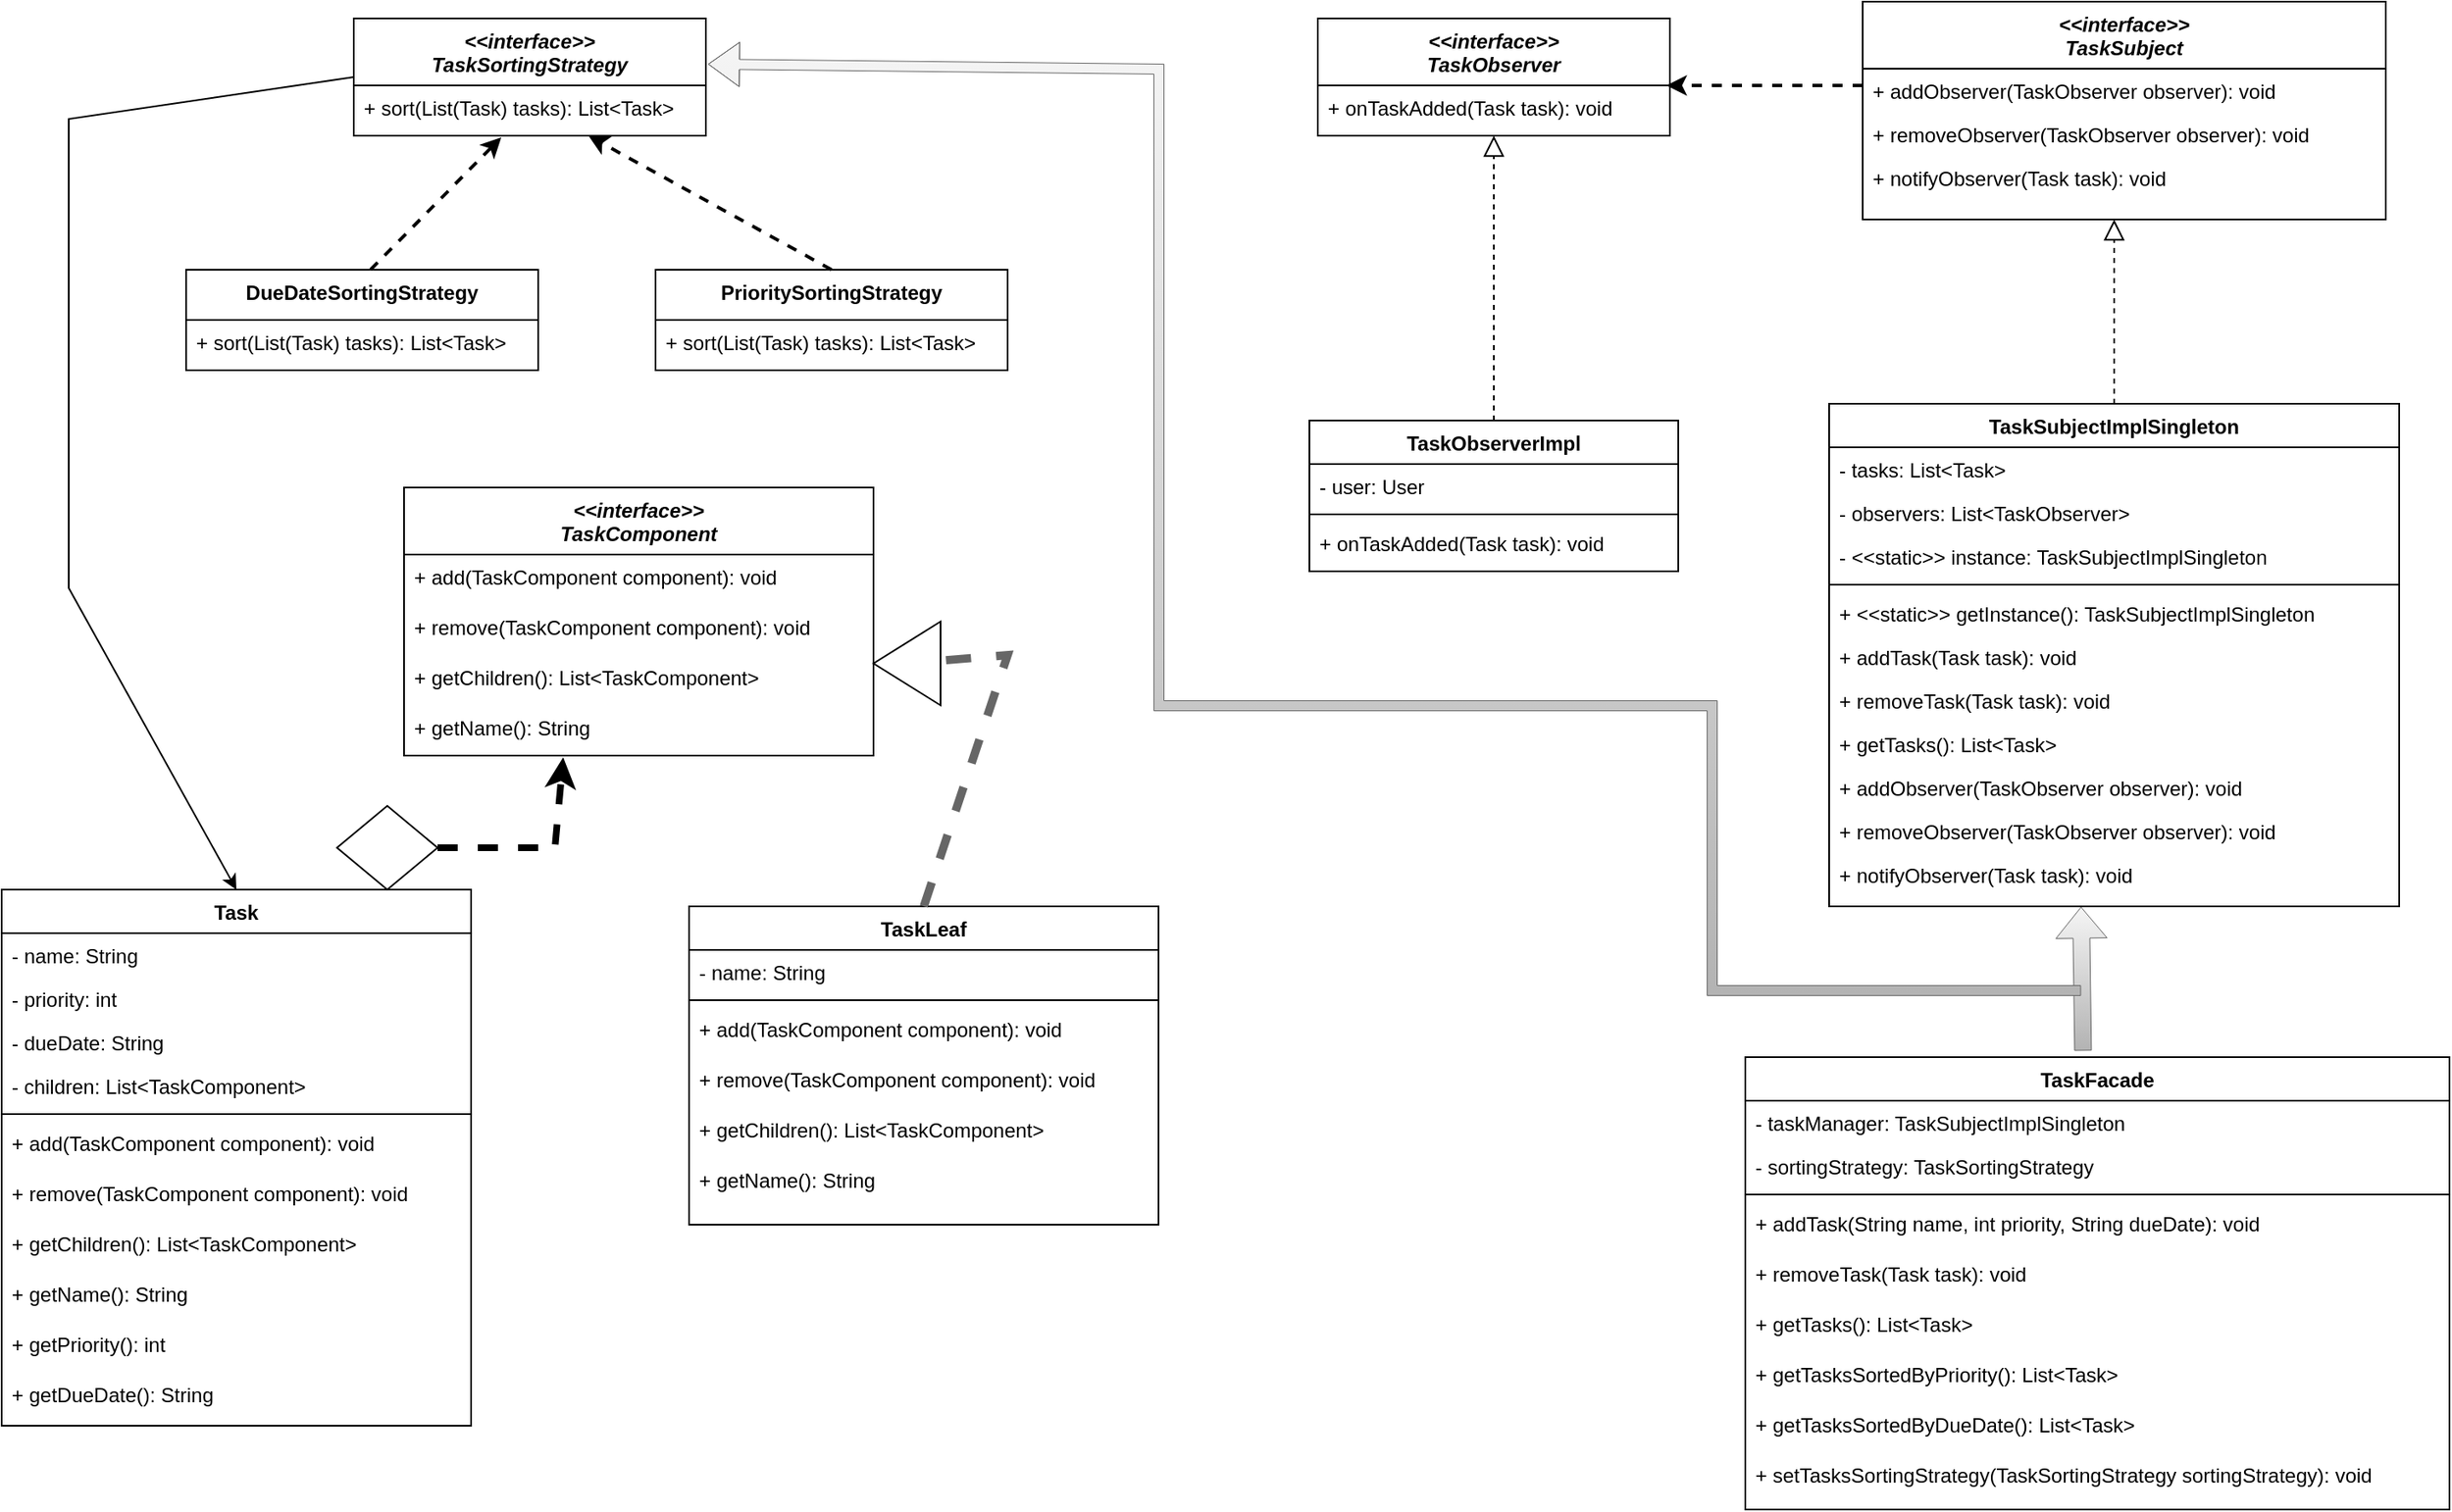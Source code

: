 <mxfile version="21.2.9" type="github">
  <diagram id="C5RBs43oDa-KdzZeNtuy" name="Page-1">
    <mxGraphModel dx="2427" dy="840" grid="1" gridSize="10" guides="1" tooltips="1" connect="1" arrows="1" fold="1" page="1" pageScale="1" pageWidth="827" pageHeight="1169" math="0" shadow="0">
      <root>
        <mxCell id="WIyWlLk6GJQsqaUBKTNV-0" />
        <mxCell id="WIyWlLk6GJQsqaUBKTNV-1" parent="WIyWlLk6GJQsqaUBKTNV-0" />
        <mxCell id="zkfFHV4jXpPFQw0GAbJ--0" value="&lt;&lt;interface&gt;&gt;&#xa;TaskObserver&#xa;" style="swimlane;fontStyle=3;align=center;verticalAlign=top;childLayout=stackLayout;horizontal=1;startSize=40;horizontalStack=0;resizeParent=1;resizeLast=0;collapsible=1;marginBottom=0;rounded=0;shadow=0;strokeWidth=1;" parent="WIyWlLk6GJQsqaUBKTNV-1" vertex="1">
          <mxGeometry x="65" y="120" width="210" height="70" as="geometry">
            <mxRectangle x="230" y="140" width="160" height="26" as="alternateBounds" />
          </mxGeometry>
        </mxCell>
        <mxCell id="zkfFHV4jXpPFQw0GAbJ--5" value="+ onTaskAdded(Task task): void" style="text;align=left;verticalAlign=top;spacingLeft=4;spacingRight=4;overflow=hidden;rotatable=0;points=[[0,0.5],[1,0.5]];portConstraint=eastwest;" parent="zkfFHV4jXpPFQw0GAbJ--0" vertex="1">
          <mxGeometry y="40" width="210" height="26" as="geometry" />
        </mxCell>
        <mxCell id="zkfFHV4jXpPFQw0GAbJ--6" value="TaskObserverImpl" style="swimlane;fontStyle=1;align=center;verticalAlign=top;childLayout=stackLayout;horizontal=1;startSize=26;horizontalStack=0;resizeParent=1;resizeLast=0;collapsible=1;marginBottom=0;rounded=0;shadow=0;strokeWidth=1;" parent="WIyWlLk6GJQsqaUBKTNV-1" vertex="1">
          <mxGeometry x="60" y="360" width="220" height="90" as="geometry">
            <mxRectangle x="130" y="380" width="160" height="26" as="alternateBounds" />
          </mxGeometry>
        </mxCell>
        <mxCell id="zkfFHV4jXpPFQw0GAbJ--7" value="- user: User" style="text;align=left;verticalAlign=top;spacingLeft=4;spacingRight=4;overflow=hidden;rotatable=0;points=[[0,0.5],[1,0.5]];portConstraint=eastwest;" parent="zkfFHV4jXpPFQw0GAbJ--6" vertex="1">
          <mxGeometry y="26" width="220" height="26" as="geometry" />
        </mxCell>
        <mxCell id="zkfFHV4jXpPFQw0GAbJ--9" value="" style="line;html=1;strokeWidth=1;align=left;verticalAlign=middle;spacingTop=-1;spacingLeft=3;spacingRight=3;rotatable=0;labelPosition=right;points=[];portConstraint=eastwest;" parent="zkfFHV4jXpPFQw0GAbJ--6" vertex="1">
          <mxGeometry y="52" width="220" height="8" as="geometry" />
        </mxCell>
        <mxCell id="zkfFHV4jXpPFQw0GAbJ--10" value="+ onTaskAdded(Task task): void" style="text;align=left;verticalAlign=top;spacingLeft=4;spacingRight=4;overflow=hidden;rotatable=0;points=[[0,0.5],[1,0.5]];portConstraint=eastwest;fontStyle=0" parent="zkfFHV4jXpPFQw0GAbJ--6" vertex="1">
          <mxGeometry y="60" width="220" height="26" as="geometry" />
        </mxCell>
        <mxCell id="zkfFHV4jXpPFQw0GAbJ--12" value="" style="endArrow=block;endSize=10;endFill=0;shadow=0;strokeWidth=1;rounded=0;edgeStyle=elbowEdgeStyle;elbow=vertical;dashed=1;" parent="WIyWlLk6GJQsqaUBKTNV-1" source="zkfFHV4jXpPFQw0GAbJ--6" target="zkfFHV4jXpPFQw0GAbJ--0" edge="1">
          <mxGeometry width="160" relative="1" as="geometry">
            <mxPoint x="200" y="203" as="sourcePoint" />
            <mxPoint x="200" y="203" as="targetPoint" />
          </mxGeometry>
        </mxCell>
        <mxCell id="zkfFHV4jXpPFQw0GAbJ--13" value="TaskSubjectImplSingleton" style="swimlane;fontStyle=1;align=center;verticalAlign=top;childLayout=stackLayout;horizontal=1;startSize=26;horizontalStack=0;resizeParent=1;resizeLast=0;collapsible=1;marginBottom=0;rounded=0;shadow=0;strokeWidth=1;" parent="WIyWlLk6GJQsqaUBKTNV-1" vertex="1">
          <mxGeometry x="370" y="350" width="340" height="300" as="geometry">
            <mxRectangle x="340" y="380" width="170" height="26" as="alternateBounds" />
          </mxGeometry>
        </mxCell>
        <mxCell id="zkfFHV4jXpPFQw0GAbJ--14" value="- tasks: List&lt;Task&gt;" style="text;align=left;verticalAlign=top;spacingLeft=4;spacingRight=4;overflow=hidden;rotatable=0;points=[[0,0.5],[1,0.5]];portConstraint=eastwest;" parent="zkfFHV4jXpPFQw0GAbJ--13" vertex="1">
          <mxGeometry y="26" width="340" height="26" as="geometry" />
        </mxCell>
        <mxCell id="ysmjEUNTWhYvPr5cH6_I-1" value="- observers: List&lt;TaskObserver&gt;" style="text;align=left;verticalAlign=top;spacingLeft=4;spacingRight=4;overflow=hidden;rotatable=0;points=[[0,0.5],[1,0.5]];portConstraint=eastwest;" parent="zkfFHV4jXpPFQw0GAbJ--13" vertex="1">
          <mxGeometry y="52" width="340" height="26" as="geometry" />
        </mxCell>
        <mxCell id="ysmjEUNTWhYvPr5cH6_I-2" value="- &lt;&lt;static&gt;&gt; instance: TaskSubjectImplSingleton" style="text;align=left;verticalAlign=top;spacingLeft=4;spacingRight=4;overflow=hidden;rotatable=0;points=[[0,0.5],[1,0.5]];portConstraint=eastwest;" parent="zkfFHV4jXpPFQw0GAbJ--13" vertex="1">
          <mxGeometry y="78" width="340" height="26" as="geometry" />
        </mxCell>
        <mxCell id="zkfFHV4jXpPFQw0GAbJ--15" value="" style="line;html=1;strokeWidth=1;align=left;verticalAlign=middle;spacingTop=-1;spacingLeft=3;spacingRight=3;rotatable=0;labelPosition=right;points=[];portConstraint=eastwest;" parent="zkfFHV4jXpPFQw0GAbJ--13" vertex="1">
          <mxGeometry y="104" width="340" height="8" as="geometry" />
        </mxCell>
        <mxCell id="ysmjEUNTWhYvPr5cH6_I-3" value="+ &lt;&lt;static&gt;&gt; getInstance(): TaskSubjectImplSingleton" style="text;align=left;verticalAlign=top;spacingLeft=4;spacingRight=4;overflow=hidden;rotatable=0;points=[[0,0.5],[1,0.5]];portConstraint=eastwest;" parent="zkfFHV4jXpPFQw0GAbJ--13" vertex="1">
          <mxGeometry y="112" width="340" height="26" as="geometry" />
        </mxCell>
        <mxCell id="ysmjEUNTWhYvPr5cH6_I-4" value="+ addTask(Task task): void" style="text;align=left;verticalAlign=top;spacingLeft=4;spacingRight=4;overflow=hidden;rotatable=0;points=[[0,0.5],[1,0.5]];portConstraint=eastwest;" parent="zkfFHV4jXpPFQw0GAbJ--13" vertex="1">
          <mxGeometry y="138" width="340" height="26" as="geometry" />
        </mxCell>
        <mxCell id="ysmjEUNTWhYvPr5cH6_I-5" value="+ removeTask(Task task): void" style="text;align=left;verticalAlign=top;spacingLeft=4;spacingRight=4;overflow=hidden;rotatable=0;points=[[0,0.5],[1,0.5]];portConstraint=eastwest;" parent="zkfFHV4jXpPFQw0GAbJ--13" vertex="1">
          <mxGeometry y="164" width="340" height="26" as="geometry" />
        </mxCell>
        <mxCell id="ysmjEUNTWhYvPr5cH6_I-6" value="+ getTasks(): List&lt;Task&gt;" style="text;align=left;verticalAlign=top;spacingLeft=4;spacingRight=4;overflow=hidden;rotatable=0;points=[[0,0.5],[1,0.5]];portConstraint=eastwest;" parent="zkfFHV4jXpPFQw0GAbJ--13" vertex="1">
          <mxGeometry y="190" width="340" height="26" as="geometry" />
        </mxCell>
        <mxCell id="ysmjEUNTWhYvPr5cH6_I-7" value="+ addObserver(TaskObserver observer): void" style="text;align=left;verticalAlign=top;spacingLeft=4;spacingRight=4;overflow=hidden;rotatable=0;points=[[0,0.5],[1,0.5]];portConstraint=eastwest;" parent="zkfFHV4jXpPFQw0GAbJ--13" vertex="1">
          <mxGeometry y="216" width="340" height="26" as="geometry" />
        </mxCell>
        <mxCell id="ysmjEUNTWhYvPr5cH6_I-8" value="+ removeObserver(TaskObserver observer): void" style="text;align=left;verticalAlign=top;spacingLeft=4;spacingRight=4;overflow=hidden;rotatable=0;points=[[0,0.5],[1,0.5]];portConstraint=eastwest;" parent="zkfFHV4jXpPFQw0GAbJ--13" vertex="1">
          <mxGeometry y="242" width="340" height="26" as="geometry" />
        </mxCell>
        <mxCell id="ysmjEUNTWhYvPr5cH6_I-9" value="+ notifyObserver(Task task): void" style="text;align=left;verticalAlign=top;spacingLeft=4;spacingRight=4;overflow=hidden;rotatable=0;points=[[0,0.5],[1,0.5]];portConstraint=eastwest;" parent="zkfFHV4jXpPFQw0GAbJ--13" vertex="1">
          <mxGeometry y="268" width="340" height="26" as="geometry" />
        </mxCell>
        <mxCell id="zkfFHV4jXpPFQw0GAbJ--17" value="&lt;&lt;interface&gt;&gt;&#xa;TaskSubject&#xa;" style="swimlane;fontStyle=3;align=center;verticalAlign=top;childLayout=stackLayout;horizontal=1;startSize=40;horizontalStack=0;resizeParent=1;resizeLast=0;collapsible=1;marginBottom=0;rounded=0;shadow=0;strokeWidth=1;" parent="WIyWlLk6GJQsqaUBKTNV-1" vertex="1">
          <mxGeometry x="390" y="110" width="312" height="130" as="geometry">
            <mxRectangle x="550" y="140" width="160" height="26" as="alternateBounds" />
          </mxGeometry>
        </mxCell>
        <mxCell id="zkfFHV4jXpPFQw0GAbJ--24" value="+ addObserver(TaskObserver observer): void" style="text;align=left;verticalAlign=top;spacingLeft=4;spacingRight=4;overflow=hidden;rotatable=0;points=[[0,0.5],[1,0.5]];portConstraint=eastwest;" parent="zkfFHV4jXpPFQw0GAbJ--17" vertex="1">
          <mxGeometry y="40" width="312" height="26" as="geometry" />
        </mxCell>
        <mxCell id="zkfFHV4jXpPFQw0GAbJ--25" value="+ removeObserver(TaskObserver observer): void" style="text;align=left;verticalAlign=top;spacingLeft=4;spacingRight=4;overflow=hidden;rotatable=0;points=[[0,0.5],[1,0.5]];portConstraint=eastwest;" parent="zkfFHV4jXpPFQw0GAbJ--17" vertex="1">
          <mxGeometry y="66" width="312" height="26" as="geometry" />
        </mxCell>
        <mxCell id="ysmjEUNTWhYvPr5cH6_I-0" value="+ notifyObserver(Task task): void" style="text;align=left;verticalAlign=top;spacingLeft=4;spacingRight=4;overflow=hidden;rotatable=0;points=[[0,0.5],[1,0.5]];portConstraint=eastwest;" parent="zkfFHV4jXpPFQw0GAbJ--17" vertex="1">
          <mxGeometry y="92" width="312" height="26" as="geometry" />
        </mxCell>
        <mxCell id="ysmjEUNTWhYvPr5cH6_I-10" value="" style="endArrow=block;endSize=10;endFill=0;shadow=0;strokeWidth=1;rounded=0;edgeStyle=elbowEdgeStyle;elbow=vertical;exitX=0.5;exitY=0;exitDx=0;exitDy=0;dashed=1;" parent="WIyWlLk6GJQsqaUBKTNV-1" source="zkfFHV4jXpPFQw0GAbJ--13" edge="1">
          <mxGeometry width="160" relative="1" as="geometry">
            <mxPoint x="540" y="340" as="sourcePoint" />
            <mxPoint x="540" y="240" as="targetPoint" />
          </mxGeometry>
        </mxCell>
        <mxCell id="ysmjEUNTWhYvPr5cH6_I-11" value="" style="endArrow=classic;html=1;rounded=0;entryX=0.99;entryY=0;entryDx=0;entryDy=0;entryPerimeter=0;strokeWidth=2;dashed=1;" parent="WIyWlLk6GJQsqaUBKTNV-1" target="zkfFHV4jXpPFQw0GAbJ--5" edge="1">
          <mxGeometry width="50" height="50" relative="1" as="geometry">
            <mxPoint x="390" y="160" as="sourcePoint" />
            <mxPoint x="430" y="260" as="targetPoint" />
          </mxGeometry>
        </mxCell>
        <mxCell id="ysmjEUNTWhYvPr5cH6_I-12" value="&lt;&lt;interface&gt;&gt;&#xa;TaskSortingStrategy&#xa;" style="swimlane;fontStyle=3;align=center;verticalAlign=top;childLayout=stackLayout;horizontal=1;startSize=40;horizontalStack=0;resizeParent=1;resizeLast=0;collapsible=1;marginBottom=0;rounded=0;shadow=0;strokeWidth=1;" parent="WIyWlLk6GJQsqaUBKTNV-1" vertex="1">
          <mxGeometry x="-510" y="120" width="210" height="70" as="geometry">
            <mxRectangle x="230" y="140" width="160" height="26" as="alternateBounds" />
          </mxGeometry>
        </mxCell>
        <mxCell id="ysmjEUNTWhYvPr5cH6_I-13" value="+ sort(List(Task) tasks): List&lt;Task&gt;" style="text;align=left;verticalAlign=top;spacingLeft=4;spacingRight=4;overflow=hidden;rotatable=0;points=[[0,0.5],[1,0.5]];portConstraint=eastwest;" parent="ysmjEUNTWhYvPr5cH6_I-12" vertex="1">
          <mxGeometry y="40" width="210" height="26" as="geometry" />
        </mxCell>
        <mxCell id="ysmjEUNTWhYvPr5cH6_I-14" value="DueDateSortingStrategy&#xa;" style="swimlane;fontStyle=1;align=center;verticalAlign=top;childLayout=stackLayout;horizontal=1;startSize=30;horizontalStack=0;resizeParent=1;resizeLast=0;collapsible=1;marginBottom=0;rounded=0;shadow=0;strokeWidth=1;" parent="WIyWlLk6GJQsqaUBKTNV-1" vertex="1">
          <mxGeometry x="-610" y="270" width="210" height="60" as="geometry">
            <mxRectangle x="230" y="140" width="160" height="26" as="alternateBounds" />
          </mxGeometry>
        </mxCell>
        <mxCell id="ysmjEUNTWhYvPr5cH6_I-15" value="+ sort(List(Task) tasks): List&lt;Task&gt;" style="text;align=left;verticalAlign=top;spacingLeft=4;spacingRight=4;overflow=hidden;rotatable=0;points=[[0,0.5],[1,0.5]];portConstraint=eastwest;" parent="ysmjEUNTWhYvPr5cH6_I-14" vertex="1">
          <mxGeometry y="30" width="210" height="26" as="geometry" />
        </mxCell>
        <mxCell id="ysmjEUNTWhYvPr5cH6_I-16" value="PrioritySortingStrategy&#xa;" style="swimlane;fontStyle=1;align=center;verticalAlign=top;childLayout=stackLayout;horizontal=1;startSize=30;horizontalStack=0;resizeParent=1;resizeLast=0;collapsible=1;marginBottom=0;rounded=0;shadow=0;strokeWidth=1;" parent="WIyWlLk6GJQsqaUBKTNV-1" vertex="1">
          <mxGeometry x="-330" y="270" width="210" height="60" as="geometry">
            <mxRectangle x="230" y="140" width="160" height="26" as="alternateBounds" />
          </mxGeometry>
        </mxCell>
        <mxCell id="ysmjEUNTWhYvPr5cH6_I-17" value="+ sort(List(Task) tasks): List&lt;Task&gt;" style="text;align=left;verticalAlign=top;spacingLeft=4;spacingRight=4;overflow=hidden;rotatable=0;points=[[0,0.5],[1,0.5]];portConstraint=eastwest;" parent="ysmjEUNTWhYvPr5cH6_I-16" vertex="1">
          <mxGeometry y="30" width="210" height="26" as="geometry" />
        </mxCell>
        <mxCell id="ysmjEUNTWhYvPr5cH6_I-18" value="" style="endArrow=classic;html=1;rounded=0;entryX=0.419;entryY=1.192;entryDx=0;entryDy=0;entryPerimeter=0;strokeWidth=2;dashed=1;" parent="WIyWlLk6GJQsqaUBKTNV-1" target="ysmjEUNTWhYvPr5cH6_I-13" edge="1">
          <mxGeometry width="50" height="50" relative="1" as="geometry">
            <mxPoint x="-500" y="270" as="sourcePoint" />
            <mxPoint x="-430" y="200" as="targetPoint" />
          </mxGeometry>
        </mxCell>
        <mxCell id="ysmjEUNTWhYvPr5cH6_I-19" value="" style="endArrow=classic;html=1;rounded=0;exitX=0.5;exitY=0;exitDx=0;exitDy=0;strokeWidth=2;dashed=1;" parent="WIyWlLk6GJQsqaUBKTNV-1" source="ysmjEUNTWhYvPr5cH6_I-16" edge="1">
          <mxGeometry width="50" height="50" relative="1" as="geometry">
            <mxPoint x="-280" y="260" as="sourcePoint" />
            <mxPoint x="-370" y="190" as="targetPoint" />
          </mxGeometry>
        </mxCell>
        <mxCell id="ysmjEUNTWhYvPr5cH6_I-20" value="&lt;&lt;interface&gt;&gt;&#xa;TaskComponent&#xa;" style="swimlane;fontStyle=3;align=center;verticalAlign=top;childLayout=stackLayout;horizontal=1;startSize=40;horizontalStack=0;resizeParent=1;resizeLast=0;collapsible=1;marginBottom=0;rounded=0;shadow=0;strokeWidth=1;" parent="WIyWlLk6GJQsqaUBKTNV-1" vertex="1">
          <mxGeometry x="-480" y="400" width="280" height="160" as="geometry">
            <mxRectangle x="230" y="140" width="160" height="26" as="alternateBounds" />
          </mxGeometry>
        </mxCell>
        <mxCell id="ysmjEUNTWhYvPr5cH6_I-21" value="+ add(TaskComponent component): void" style="text;align=left;verticalAlign=top;spacingLeft=4;spacingRight=4;overflow=hidden;rotatable=0;points=[[0,0.5],[1,0.5]];portConstraint=eastwest;" parent="ysmjEUNTWhYvPr5cH6_I-20" vertex="1">
          <mxGeometry y="40" width="280" height="30" as="geometry" />
        </mxCell>
        <mxCell id="ysmjEUNTWhYvPr5cH6_I-22" value="+ remove(TaskComponent component): void" style="text;align=left;verticalAlign=top;spacingLeft=4;spacingRight=4;overflow=hidden;rotatable=0;points=[[0,0.5],[1,0.5]];portConstraint=eastwest;" parent="ysmjEUNTWhYvPr5cH6_I-20" vertex="1">
          <mxGeometry y="70" width="280" height="30" as="geometry" />
        </mxCell>
        <mxCell id="ysmjEUNTWhYvPr5cH6_I-23" value="+ getChildren(): List&lt;TaskComponent&gt;" style="text;align=left;verticalAlign=top;spacingLeft=4;spacingRight=4;overflow=hidden;rotatable=0;points=[[0,0.5],[1,0.5]];portConstraint=eastwest;" parent="ysmjEUNTWhYvPr5cH6_I-20" vertex="1">
          <mxGeometry y="100" width="280" height="30" as="geometry" />
        </mxCell>
        <mxCell id="ysmjEUNTWhYvPr5cH6_I-24" value="+ getName(): String" style="text;align=left;verticalAlign=top;spacingLeft=4;spacingRight=4;overflow=hidden;rotatable=0;points=[[0,0.5],[1,0.5]];portConstraint=eastwest;" parent="ysmjEUNTWhYvPr5cH6_I-20" vertex="1">
          <mxGeometry y="130" width="280" height="30" as="geometry" />
        </mxCell>
        <mxCell id="ysmjEUNTWhYvPr5cH6_I-25" value="TaskLeaf" style="swimlane;fontStyle=1;align=center;verticalAlign=top;childLayout=stackLayout;horizontal=1;startSize=26;horizontalStack=0;resizeParent=1;resizeLast=0;collapsible=1;marginBottom=0;rounded=0;shadow=0;strokeWidth=1;" parent="WIyWlLk6GJQsqaUBKTNV-1" vertex="1">
          <mxGeometry x="-310" y="650" width="280" height="190" as="geometry">
            <mxRectangle x="130" y="380" width="160" height="26" as="alternateBounds" />
          </mxGeometry>
        </mxCell>
        <mxCell id="ysmjEUNTWhYvPr5cH6_I-26" value="- name: String" style="text;align=left;verticalAlign=top;spacingLeft=4;spacingRight=4;overflow=hidden;rotatable=0;points=[[0,0.5],[1,0.5]];portConstraint=eastwest;" parent="ysmjEUNTWhYvPr5cH6_I-25" vertex="1">
          <mxGeometry y="26" width="280" height="26" as="geometry" />
        </mxCell>
        <mxCell id="ysmjEUNTWhYvPr5cH6_I-27" value="" style="line;html=1;strokeWidth=1;align=left;verticalAlign=middle;spacingTop=-1;spacingLeft=3;spacingRight=3;rotatable=0;labelPosition=right;points=[];portConstraint=eastwest;" parent="ysmjEUNTWhYvPr5cH6_I-25" vertex="1">
          <mxGeometry y="52" width="280" height="8" as="geometry" />
        </mxCell>
        <mxCell id="ysmjEUNTWhYvPr5cH6_I-29" value="+ add(TaskComponent component): void" style="text;align=left;verticalAlign=top;spacingLeft=4;spacingRight=4;overflow=hidden;rotatable=0;points=[[0,0.5],[1,0.5]];portConstraint=eastwest;" parent="ysmjEUNTWhYvPr5cH6_I-25" vertex="1">
          <mxGeometry y="60" width="280" height="30" as="geometry" />
        </mxCell>
        <mxCell id="ysmjEUNTWhYvPr5cH6_I-30" value="+ remove(TaskComponent component): void" style="text;align=left;verticalAlign=top;spacingLeft=4;spacingRight=4;overflow=hidden;rotatable=0;points=[[0,0.5],[1,0.5]];portConstraint=eastwest;" parent="ysmjEUNTWhYvPr5cH6_I-25" vertex="1">
          <mxGeometry y="90" width="280" height="30" as="geometry" />
        </mxCell>
        <mxCell id="ysmjEUNTWhYvPr5cH6_I-31" value="+ getChildren(): List&lt;TaskComponent&gt;" style="text;align=left;verticalAlign=top;spacingLeft=4;spacingRight=4;overflow=hidden;rotatable=0;points=[[0,0.5],[1,0.5]];portConstraint=eastwest;" parent="ysmjEUNTWhYvPr5cH6_I-25" vertex="1">
          <mxGeometry y="120" width="280" height="30" as="geometry" />
        </mxCell>
        <mxCell id="ysmjEUNTWhYvPr5cH6_I-32" value="+ getName(): String" style="text;align=left;verticalAlign=top;spacingLeft=4;spacingRight=4;overflow=hidden;rotatable=0;points=[[0,0.5],[1,0.5]];portConstraint=eastwest;" parent="ysmjEUNTWhYvPr5cH6_I-25" vertex="1">
          <mxGeometry y="150" width="280" height="30" as="geometry" />
        </mxCell>
        <mxCell id="ysmjEUNTWhYvPr5cH6_I-33" value="Task" style="swimlane;fontStyle=1;align=center;verticalAlign=top;childLayout=stackLayout;horizontal=1;startSize=26;horizontalStack=0;resizeParent=1;resizeLast=0;collapsible=1;marginBottom=0;rounded=0;shadow=0;strokeWidth=1;" parent="WIyWlLk6GJQsqaUBKTNV-1" vertex="1">
          <mxGeometry x="-720" y="640" width="280" height="320" as="geometry">
            <mxRectangle x="130" y="380" width="160" height="26" as="alternateBounds" />
          </mxGeometry>
        </mxCell>
        <mxCell id="ysmjEUNTWhYvPr5cH6_I-34" value="- name: String" style="text;align=left;verticalAlign=top;spacingLeft=4;spacingRight=4;overflow=hidden;rotatable=0;points=[[0,0.5],[1,0.5]];portConstraint=eastwest;" parent="ysmjEUNTWhYvPr5cH6_I-33" vertex="1">
          <mxGeometry y="26" width="280" height="26" as="geometry" />
        </mxCell>
        <mxCell id="ysmjEUNTWhYvPr5cH6_I-40" value="- priority: int" style="text;align=left;verticalAlign=top;spacingLeft=4;spacingRight=4;overflow=hidden;rotatable=0;points=[[0,0.5],[1,0.5]];portConstraint=eastwest;" parent="ysmjEUNTWhYvPr5cH6_I-33" vertex="1">
          <mxGeometry y="52" width="280" height="26" as="geometry" />
        </mxCell>
        <mxCell id="ysmjEUNTWhYvPr5cH6_I-41" value="- dueDate: String" style="text;align=left;verticalAlign=top;spacingLeft=4;spacingRight=4;overflow=hidden;rotatable=0;points=[[0,0.5],[1,0.5]];portConstraint=eastwest;" parent="ysmjEUNTWhYvPr5cH6_I-33" vertex="1">
          <mxGeometry y="78" width="280" height="26" as="geometry" />
        </mxCell>
        <mxCell id="ysmjEUNTWhYvPr5cH6_I-42" value="- children: List&lt;TaskComponent&gt;" style="text;align=left;verticalAlign=top;spacingLeft=4;spacingRight=4;overflow=hidden;rotatable=0;points=[[0,0.5],[1,0.5]];portConstraint=eastwest;" parent="ysmjEUNTWhYvPr5cH6_I-33" vertex="1">
          <mxGeometry y="104" width="280" height="26" as="geometry" />
        </mxCell>
        <mxCell id="ysmjEUNTWhYvPr5cH6_I-35" value="" style="line;html=1;strokeWidth=1;align=left;verticalAlign=middle;spacingTop=-1;spacingLeft=3;spacingRight=3;rotatable=0;labelPosition=right;points=[];portConstraint=eastwest;" parent="ysmjEUNTWhYvPr5cH6_I-33" vertex="1">
          <mxGeometry y="130" width="280" height="8" as="geometry" />
        </mxCell>
        <mxCell id="ysmjEUNTWhYvPr5cH6_I-36" value="+ add(TaskComponent component): void" style="text;align=left;verticalAlign=top;spacingLeft=4;spacingRight=4;overflow=hidden;rotatable=0;points=[[0,0.5],[1,0.5]];portConstraint=eastwest;" parent="ysmjEUNTWhYvPr5cH6_I-33" vertex="1">
          <mxGeometry y="138" width="280" height="30" as="geometry" />
        </mxCell>
        <mxCell id="ysmjEUNTWhYvPr5cH6_I-37" value="+ remove(TaskComponent component): void" style="text;align=left;verticalAlign=top;spacingLeft=4;spacingRight=4;overflow=hidden;rotatable=0;points=[[0,0.5],[1,0.5]];portConstraint=eastwest;" parent="ysmjEUNTWhYvPr5cH6_I-33" vertex="1">
          <mxGeometry y="168" width="280" height="30" as="geometry" />
        </mxCell>
        <mxCell id="ysmjEUNTWhYvPr5cH6_I-38" value="+ getChildren(): List&lt;TaskComponent&gt;" style="text;align=left;verticalAlign=top;spacingLeft=4;spacingRight=4;overflow=hidden;rotatable=0;points=[[0,0.5],[1,0.5]];portConstraint=eastwest;" parent="ysmjEUNTWhYvPr5cH6_I-33" vertex="1">
          <mxGeometry y="198" width="280" height="30" as="geometry" />
        </mxCell>
        <mxCell id="ysmjEUNTWhYvPr5cH6_I-39" value="+ getName(): String" style="text;align=left;verticalAlign=top;spacingLeft=4;spacingRight=4;overflow=hidden;rotatable=0;points=[[0,0.5],[1,0.5]];portConstraint=eastwest;" parent="ysmjEUNTWhYvPr5cH6_I-33" vertex="1">
          <mxGeometry y="228" width="280" height="30" as="geometry" />
        </mxCell>
        <mxCell id="ysmjEUNTWhYvPr5cH6_I-43" value="+ getPriority(): int" style="text;align=left;verticalAlign=top;spacingLeft=4;spacingRight=4;overflow=hidden;rotatable=0;points=[[0,0.5],[1,0.5]];portConstraint=eastwest;" parent="ysmjEUNTWhYvPr5cH6_I-33" vertex="1">
          <mxGeometry y="258" width="280" height="30" as="geometry" />
        </mxCell>
        <mxCell id="ysmjEUNTWhYvPr5cH6_I-44" value="+ getDueDate(): String" style="text;align=left;verticalAlign=top;spacingLeft=4;spacingRight=4;overflow=hidden;rotatable=0;points=[[0,0.5],[1,0.5]];portConstraint=eastwest;" parent="ysmjEUNTWhYvPr5cH6_I-33" vertex="1">
          <mxGeometry y="288" width="280" height="30" as="geometry" />
        </mxCell>
        <mxCell id="ysmjEUNTWhYvPr5cH6_I-57" value="" style="rhombus;whiteSpace=wrap;html=1;" parent="WIyWlLk6GJQsqaUBKTNV-1" vertex="1">
          <mxGeometry x="-520" y="590" width="60" height="50" as="geometry" />
        </mxCell>
        <mxCell id="ysmjEUNTWhYvPr5cH6_I-60" value="" style="endArrow=classic;html=1;rounded=0;exitX=1;exitY=0.5;exitDx=0;exitDy=0;entryX=0.339;entryY=1.033;entryDx=0;entryDy=0;entryPerimeter=0;strokeWidth=4;dashed=1;" parent="WIyWlLk6GJQsqaUBKTNV-1" source="ysmjEUNTWhYvPr5cH6_I-57" target="ysmjEUNTWhYvPr5cH6_I-24" edge="1">
          <mxGeometry width="50" height="50" relative="1" as="geometry">
            <mxPoint x="-430" y="620" as="sourcePoint" />
            <mxPoint x="-380" y="615" as="targetPoint" />
            <Array as="points">
              <mxPoint x="-390" y="615" />
            </Array>
          </mxGeometry>
        </mxCell>
        <mxCell id="ysmjEUNTWhYvPr5cH6_I-62" value="" style="endArrow=none;dashed=1;html=1;rounded=0;exitX=0.5;exitY=0;exitDx=0;exitDy=0;strokeWidth=5;fillColor=#f5f5f5;gradientColor=#b3b3b3;strokeColor=#666666;" parent="WIyWlLk6GJQsqaUBKTNV-1" source="ysmjEUNTWhYvPr5cH6_I-25" target="ysmjEUNTWhYvPr5cH6_I-63" edge="1">
          <mxGeometry width="50" height="50" relative="1" as="geometry">
            <mxPoint x="120" y="615" as="sourcePoint" />
            <mxPoint x="-180" y="500" as="targetPoint" />
            <Array as="points">
              <mxPoint x="-120" y="500" />
            </Array>
          </mxGeometry>
        </mxCell>
        <mxCell id="ysmjEUNTWhYvPr5cH6_I-63" value="" style="triangle;whiteSpace=wrap;html=1;rotation=-180;" parent="WIyWlLk6GJQsqaUBKTNV-1" vertex="1">
          <mxGeometry x="-200" y="480" width="40" height="50" as="geometry" />
        </mxCell>
        <mxCell id="ysmjEUNTWhYvPr5cH6_I-65" value="TaskFacade" style="swimlane;fontStyle=1;align=center;verticalAlign=top;childLayout=stackLayout;horizontal=1;startSize=26;horizontalStack=0;resizeParent=1;resizeLast=0;collapsible=1;marginBottom=0;rounded=0;shadow=0;strokeWidth=1;" parent="WIyWlLk6GJQsqaUBKTNV-1" vertex="1">
          <mxGeometry x="320" y="740" width="420" height="270" as="geometry">
            <mxRectangle x="130" y="380" width="160" height="26" as="alternateBounds" />
          </mxGeometry>
        </mxCell>
        <mxCell id="ysmjEUNTWhYvPr5cH6_I-66" value="- taskManager: TaskSubjectImplSingleton" style="text;align=left;verticalAlign=top;spacingLeft=4;spacingRight=4;overflow=hidden;rotatable=0;points=[[0,0.5],[1,0.5]];portConstraint=eastwest;" parent="ysmjEUNTWhYvPr5cH6_I-65" vertex="1">
          <mxGeometry y="26" width="420" height="26" as="geometry" />
        </mxCell>
        <mxCell id="ysmjEUNTWhYvPr5cH6_I-67" value="- sortingStrategy: TaskSortingStrategy" style="text;align=left;verticalAlign=top;spacingLeft=4;spacingRight=4;overflow=hidden;rotatable=0;points=[[0,0.5],[1,0.5]];portConstraint=eastwest;" parent="ysmjEUNTWhYvPr5cH6_I-65" vertex="1">
          <mxGeometry y="52" width="420" height="26" as="geometry" />
        </mxCell>
        <mxCell id="ysmjEUNTWhYvPr5cH6_I-68" value="" style="line;html=1;strokeWidth=1;align=left;verticalAlign=middle;spacingTop=-1;spacingLeft=3;spacingRight=3;rotatable=0;labelPosition=right;points=[];portConstraint=eastwest;" parent="ysmjEUNTWhYvPr5cH6_I-65" vertex="1">
          <mxGeometry y="78" width="420" height="8" as="geometry" />
        </mxCell>
        <mxCell id="ysmjEUNTWhYvPr5cH6_I-69" value="+ addTask(String name, int priority, String dueDate): void" style="text;align=left;verticalAlign=top;spacingLeft=4;spacingRight=4;overflow=hidden;rotatable=0;points=[[0,0.5],[1,0.5]];portConstraint=eastwest;" parent="ysmjEUNTWhYvPr5cH6_I-65" vertex="1">
          <mxGeometry y="86" width="420" height="30" as="geometry" />
        </mxCell>
        <mxCell id="ysmjEUNTWhYvPr5cH6_I-70" value="+ removeTask(Task task): void" style="text;align=left;verticalAlign=top;spacingLeft=4;spacingRight=4;overflow=hidden;rotatable=0;points=[[0,0.5],[1,0.5]];portConstraint=eastwest;" parent="ysmjEUNTWhYvPr5cH6_I-65" vertex="1">
          <mxGeometry y="116" width="420" height="30" as="geometry" />
        </mxCell>
        <mxCell id="ysmjEUNTWhYvPr5cH6_I-71" value="+ getTasks(): List&lt;Task&gt;" style="text;align=left;verticalAlign=top;spacingLeft=4;spacingRight=4;overflow=hidden;rotatable=0;points=[[0,0.5],[1,0.5]];portConstraint=eastwest;" parent="ysmjEUNTWhYvPr5cH6_I-65" vertex="1">
          <mxGeometry y="146" width="420" height="30" as="geometry" />
        </mxCell>
        <mxCell id="ysmjEUNTWhYvPr5cH6_I-72" value="+ getTasksSortedByPriority(): List&lt;Task&gt;" style="text;align=left;verticalAlign=top;spacingLeft=4;spacingRight=4;overflow=hidden;rotatable=0;points=[[0,0.5],[1,0.5]];portConstraint=eastwest;" parent="ysmjEUNTWhYvPr5cH6_I-65" vertex="1">
          <mxGeometry y="176" width="420" height="30" as="geometry" />
        </mxCell>
        <mxCell id="ysmjEUNTWhYvPr5cH6_I-73" value="+ getTasksSortedByDueDate(): List&lt;Task&gt;" style="text;align=left;verticalAlign=top;spacingLeft=4;spacingRight=4;overflow=hidden;rotatable=0;points=[[0,0.5],[1,0.5]];portConstraint=eastwest;" parent="ysmjEUNTWhYvPr5cH6_I-65" vertex="1">
          <mxGeometry y="206" width="420" height="30" as="geometry" />
        </mxCell>
        <mxCell id="ysmjEUNTWhYvPr5cH6_I-74" value="+ setTasksSortingStrategy(TaskSortingStrategy sortingStrategy): void" style="text;align=left;verticalAlign=top;spacingLeft=4;spacingRight=4;overflow=hidden;rotatable=0;points=[[0,0.5],[1,0.5]];portConstraint=eastwest;" parent="ysmjEUNTWhYvPr5cH6_I-65" vertex="1">
          <mxGeometry y="236" width="420" height="30" as="geometry" />
        </mxCell>
        <mxCell id="ysmjEUNTWhYvPr5cH6_I-75" value="" style="shape=flexArrow;endArrow=classic;html=1;rounded=0;exitX=0.479;exitY=-0.015;exitDx=0;exitDy=0;exitPerimeter=0;fillColor=#f5f5f5;gradientColor=#b3b3b3;strokeColor=#666666;strokeWidth=0.5;" parent="WIyWlLk6GJQsqaUBKTNV-1" source="ysmjEUNTWhYvPr5cH6_I-65" edge="1">
          <mxGeometry width="50" height="50" relative="1" as="geometry">
            <mxPoint x="500" y="730" as="sourcePoint" />
            <mxPoint x="520" y="650" as="targetPoint" />
          </mxGeometry>
        </mxCell>
        <mxCell id="ysmjEUNTWhYvPr5cH6_I-76" value="" style="shape=flexArrow;endArrow=classic;html=1;rounded=0;fillColor=#f5f5f5;strokeColor=#666666;width=6;endSize=6;entryX=1.005;entryY=0.386;entryDx=0;entryDy=0;entryPerimeter=0;strokeWidth=0.5;gradientColor=#b3b3b3;" parent="WIyWlLk6GJQsqaUBKTNV-1" target="ysmjEUNTWhYvPr5cH6_I-12" edge="1">
          <mxGeometry width="50" height="50" relative="1" as="geometry">
            <mxPoint x="520" y="700" as="sourcePoint" />
            <mxPoint x="-30" y="150" as="targetPoint" />
            <Array as="points">
              <mxPoint x="300" y="700" />
              <mxPoint x="300" y="530" />
              <mxPoint x="-30" y="530" />
              <mxPoint x="-30" y="150" />
            </Array>
          </mxGeometry>
        </mxCell>
        <mxCell id="Ottlk5jZ_T6U3WbcGMGd-1" value="" style="endArrow=classic;html=1;rounded=0;entryX=0.5;entryY=0;entryDx=0;entryDy=0;exitX=0;exitY=0.5;exitDx=0;exitDy=0;" edge="1" parent="WIyWlLk6GJQsqaUBKTNV-1" source="ysmjEUNTWhYvPr5cH6_I-12" target="ysmjEUNTWhYvPr5cH6_I-33">
          <mxGeometry width="50" height="50" relative="1" as="geometry">
            <mxPoint x="-520" y="150" as="sourcePoint" />
            <mxPoint x="-770" y="310" as="targetPoint" />
            <Array as="points">
              <mxPoint x="-680" y="180" />
              <mxPoint x="-680" y="460" />
            </Array>
          </mxGeometry>
        </mxCell>
      </root>
    </mxGraphModel>
  </diagram>
</mxfile>

